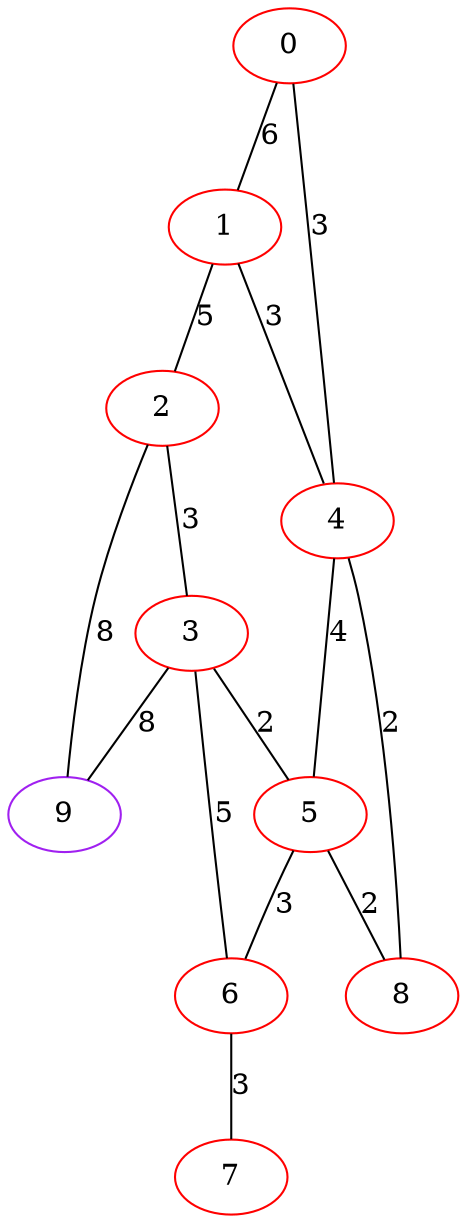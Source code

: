 graph "" {
0 [color=red, weight=1];
1 [color=red, weight=1];
2 [color=red, weight=1];
3 [color=red, weight=1];
4 [color=red, weight=1];
5 [color=red, weight=1];
6 [color=red, weight=1];
7 [color=red, weight=1];
8 [color=red, weight=1];
9 [color=purple, weight=4];
0 -- 1  [key=0, label=6];
0 -- 4  [key=0, label=3];
1 -- 2  [key=0, label=5];
1 -- 4  [key=0, label=3];
2 -- 3  [key=0, label=3];
2 -- 9  [key=0, label=8];
3 -- 9  [key=0, label=8];
3 -- 5  [key=0, label=2];
3 -- 6  [key=0, label=5];
4 -- 8  [key=0, label=2];
4 -- 5  [key=0, label=4];
5 -- 8  [key=0, label=2];
5 -- 6  [key=0, label=3];
6 -- 7  [key=0, label=3];
}

